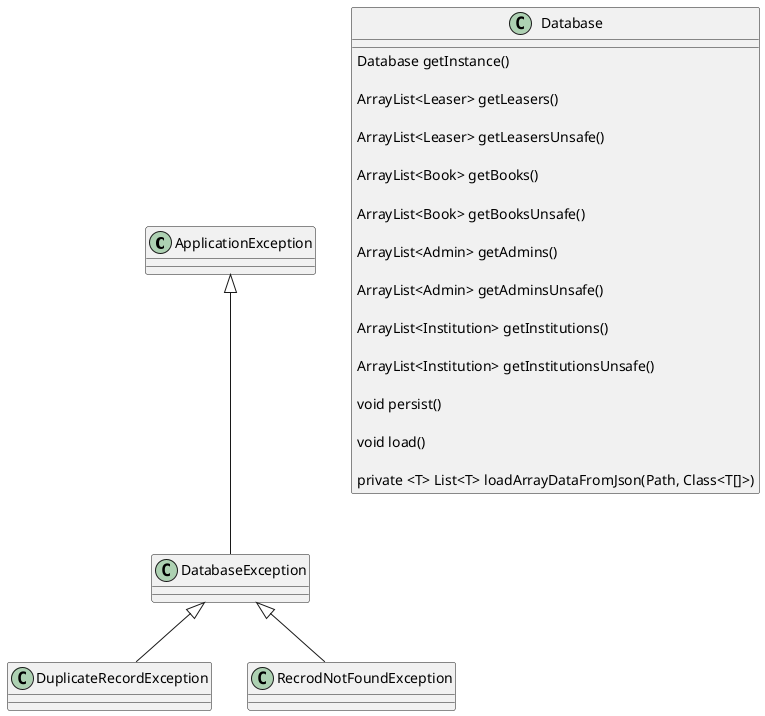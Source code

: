 @startuml
'https://plantuml.com/class-diagram

ApplicationException <|-- DatabaseException
DatabaseException <|-- DuplicateRecordException
DatabaseException <|-- RecrodNotFoundException

class Database {
        Database getInstance()

        ArrayList<Leaser> getLeasers()

        ArrayList<Leaser> getLeasersUnsafe()

        ArrayList<Book> getBooks()

        ArrayList<Book> getBooksUnsafe()

        ArrayList<Admin> getAdmins()

        ArrayList<Admin> getAdminsUnsafe()

        ArrayList<Institution> getInstitutions()

        ArrayList<Institution> getInstitutionsUnsafe()

        void persist()

        void load()

        private <T> List<T> loadArrayDataFromJson(Path, Class<T[]>)
}
@enduml